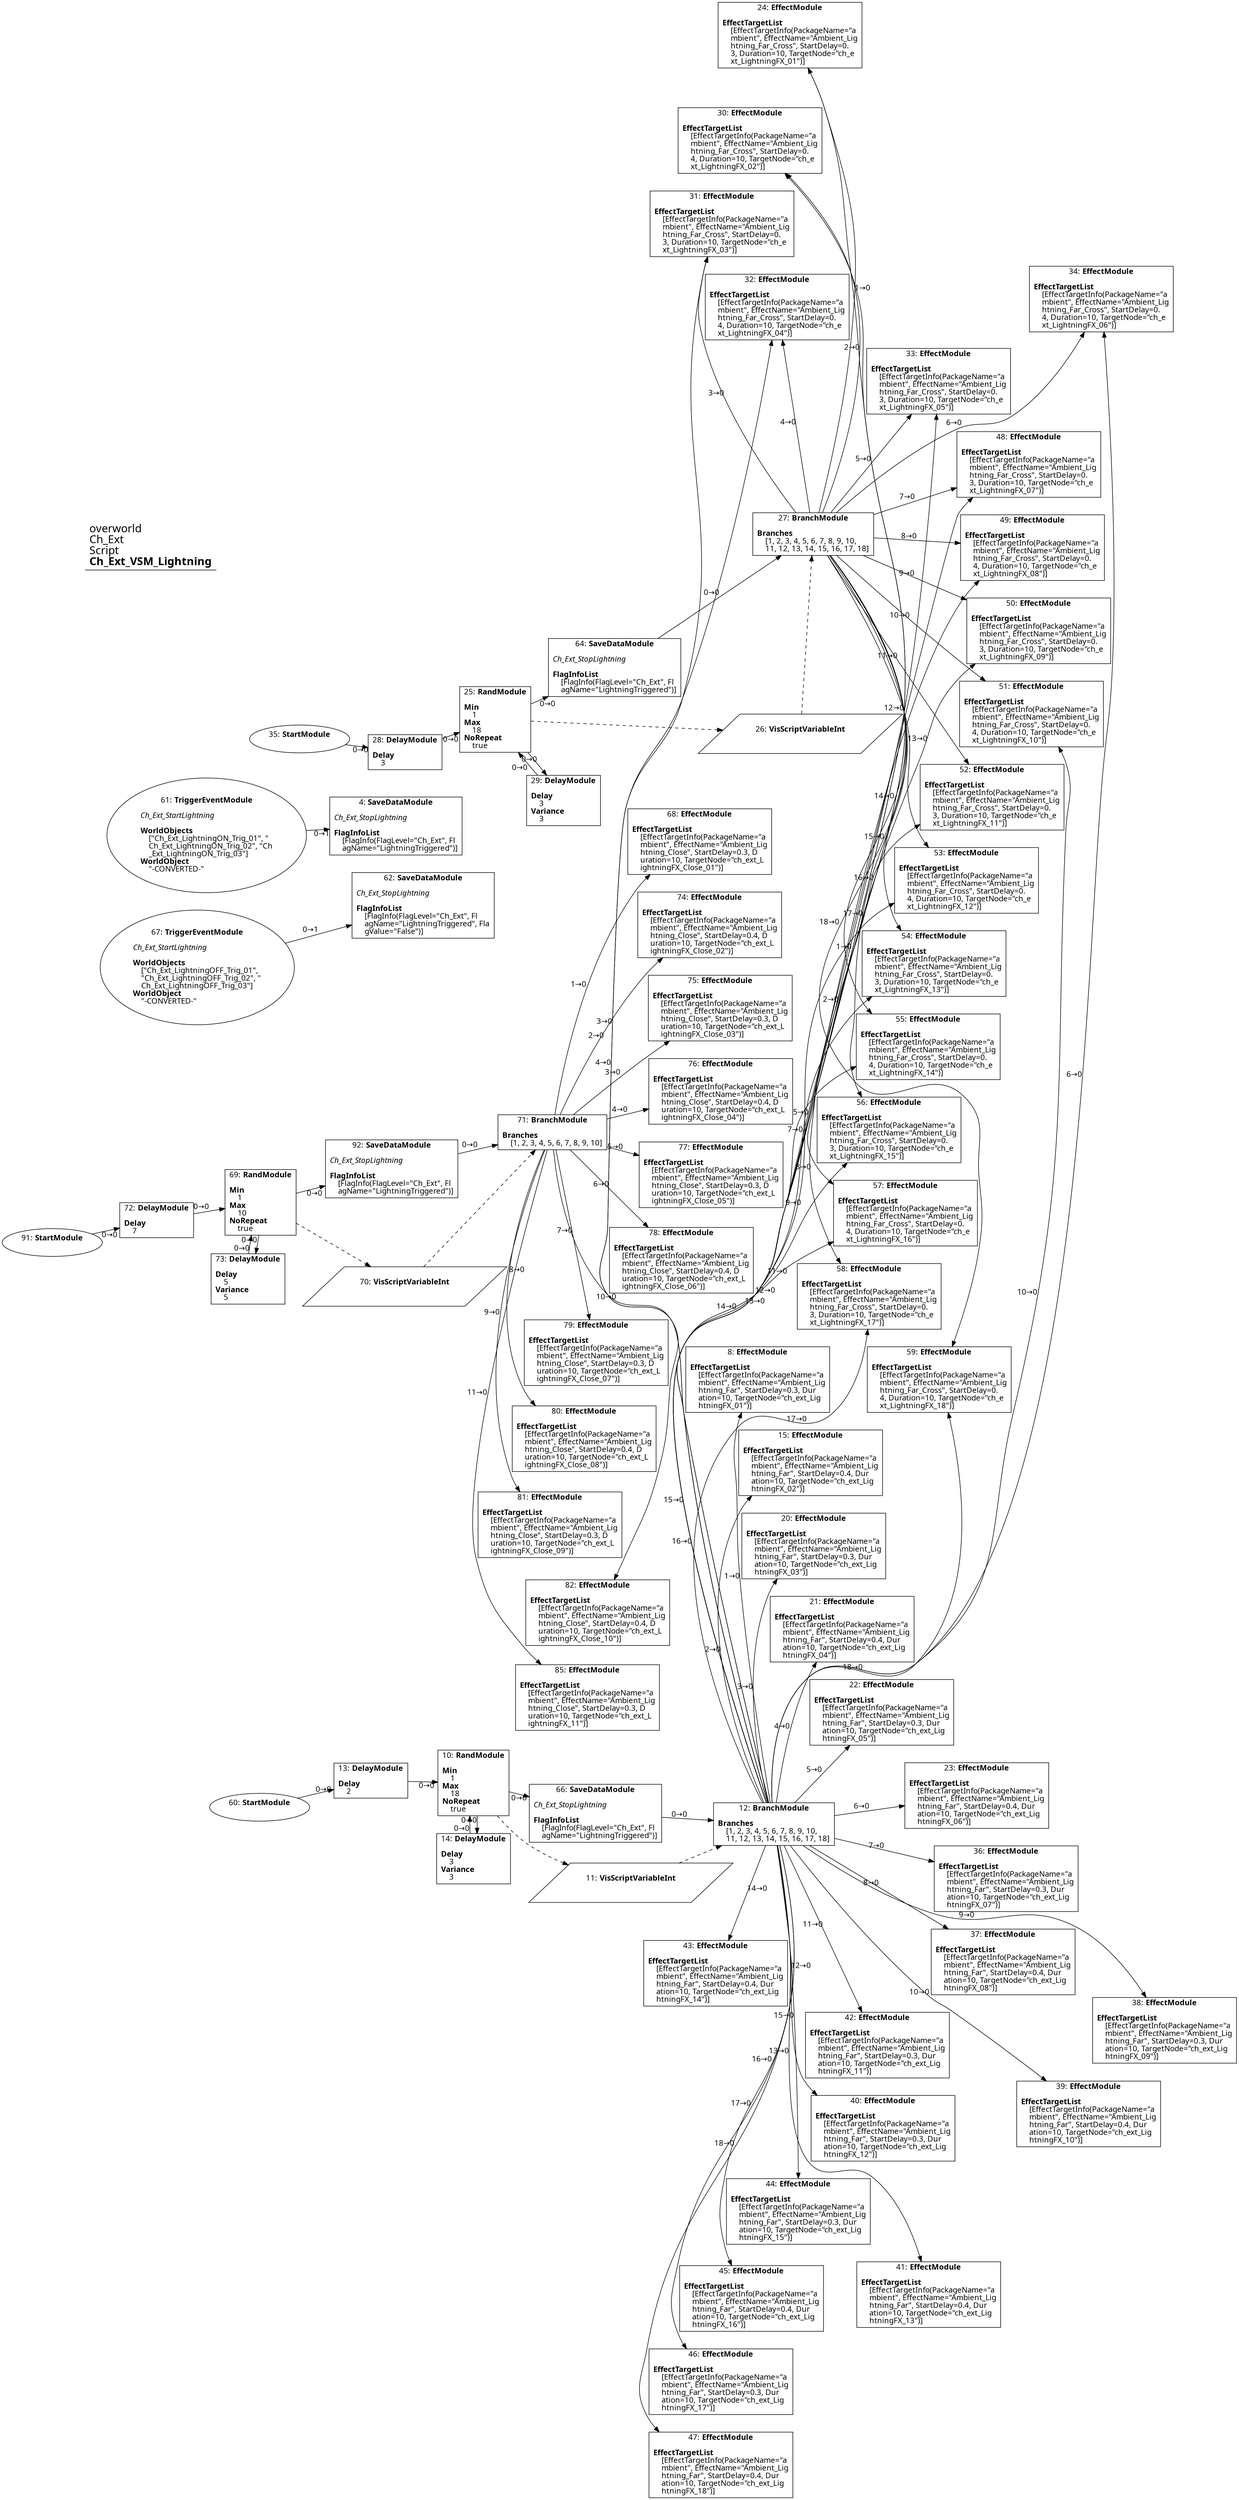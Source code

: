 digraph {
    layout = fdp;
    overlap = prism;
    sep = "+16";
    splines = spline;

    node [ shape = box ];

    graph [ fontname = "Segoe UI" ];
    node [ fontname = "Segoe UI" ];
    edge [ fontname = "Segoe UI" ];

    4 [ label = <4: <b>SaveDataModule</b><br/><br/><i>Ch_Ext_StopLightning<br align="left"/></i><br align="left"/><b>FlagInfoList</b><br align="left"/>    [FlagInfo(FlagLevel=&quot;Ch_Ext&quot;, Fl<br align="left"/>    agName=&quot;LightningTriggered&quot;)]<br align="left"/>> ];
    4 [ pos = "1.0150001,0.34100002!" ];

    8 [ label = <8: <b>EffectModule</b><br/><br/><b>EffectTargetList</b><br align="left"/>    [EffectTargetInfo(PackageName=&quot;a<br align="left"/>    mbient&quot;, EffectName=&quot;Ambient_Lig<br align="left"/>    htning_Far&quot;, StartDelay=0.3, Dur<br align="left"/>    ation=10, TargetNode=&quot;ch_ext_Lig<br align="left"/>    htningFX_01&quot;)]<br align="left"/>> ];
    8 [ pos = "2.1790001,-1.047!" ];

    10 [ label = <10: <b>RandModule</b><br/><br/><b>Min</b><br align="left"/>    1<br align="left"/><b>Max</b><br align="left"/>    18<br align="left"/><b>NoRepeat</b><br align="left"/>    true<br align="left"/>> ];
    10 [ pos = "1.4410001,-1.771!" ];
    10 -> 14 [ label = "0→0" ];
    10 -> 66 [ label = "0→0" ];
    10 -> 11 [ style = dashed ];

    11 [ label = <11: <b>VisScriptVariableInt</b><br/><br/>> ];
    11 [ shape = parallelogram ]
    11 [ pos = "1.7110001,-2.029!" ];

    12 [ label = <12: <b>BranchModule</b><br/><br/><b>Branches</b><br align="left"/>    [1, 2, 3, 4, 5, 6, 7, 8, 9, 10, <br align="left"/>    11, 12, 13, 14, 15, 16, 17, 18]<br align="left"/>> ];
    12 [ pos = "1.8740001,-1.771!" ];
    12 -> 8 [ label = "1→0" ];
    12 -> 15 [ label = "2→0" ];
    12 -> 20 [ label = "3→0" ];
    12 -> 21 [ label = "4→0" ];
    12 -> 22 [ label = "5→0" ];
    12 -> 23 [ label = "6→0" ];
    12 -> 36 [ label = "7→0" ];
    12 -> 37 [ label = "8→0" ];
    12 -> 38 [ label = "9→0" ];
    12 -> 39 [ label = "10→0" ];
    12 -> 42 [ label = "11→0" ];
    12 -> 40 [ label = "12→0" ];
    12 -> 41 [ label = "13→0" ];
    12 -> 43 [ label = "14→0" ];
    12 -> 44 [ label = "15→0" ];
    12 -> 45 [ label = "16→0" ];
    12 -> 46 [ label = "17→0" ];
    12 -> 47 [ label = "18→0" ];
    12 -> 59 [ label = "18→0" ];
    12 -> 58 [ label = "17→0" ];
    12 -> 57 [ label = "16→0" ];
    12 -> 56 [ label = "15→0" ];
    12 -> 55 [ label = "14→0" ];
    12 -> 54 [ label = "13→0" ];
    12 -> 53 [ label = "12→0" ];
    12 -> 52 [ label = "11→0" ];
    12 -> 51 [ label = "10→0" ];
    12 -> 50 [ label = "9→0" ];
    12 -> 49 [ label = "8→0" ];
    12 -> 48 [ label = "7→0" ];
    12 -> 34 [ label = "6→0" ];
    12 -> 33 [ label = "5→0" ];
    12 -> 32 [ label = "4→0" ];
    12 -> 31 [ label = "3→0" ];
    12 -> 30 [ label = "2→0" ];
    12 -> 24 [ label = "1→0" ];
    11 -> 12 [ style = dashed ];

    13 [ label = <13: <b>DelayModule</b><br/><br/><b>Delay</b><br align="left"/>    2<br align="left"/>> ];
    13 [ pos = "1.256,-1.771!" ];
    13 -> 10 [ label = "0→0" ];

    14 [ label = <14: <b>DelayModule</b><br/><br/><b>Delay</b><br align="left"/>    3<br align="left"/><b>Variance</b><br align="left"/>    3<br align="left"/>> ];
    14 [ pos = "1.475,-1.9870001!" ];
    14 -> 10 [ label = "0→0" ];

    15 [ label = <15: <b>EffectModule</b><br/><br/><b>EffectTargetList</b><br align="left"/>    [EffectTargetInfo(PackageName=&quot;a<br align="left"/>    mbient&quot;, EffectName=&quot;Ambient_Lig<br align="left"/>    htning_Far&quot;, StartDelay=0.4, Dur<br align="left"/>    ation=10, TargetNode=&quot;ch_ext_Lig<br align="left"/>    htningFX_02&quot;)]<br align="left"/>> ];
    15 [ pos = "2.1790001,-1.167!" ];

    20 [ label = <20: <b>EffectModule</b><br/><br/><b>EffectTargetList</b><br align="left"/>    [EffectTargetInfo(PackageName=&quot;a<br align="left"/>    mbient&quot;, EffectName=&quot;Ambient_Lig<br align="left"/>    htning_Far&quot;, StartDelay=0.3, Dur<br align="left"/>    ation=10, TargetNode=&quot;ch_ext_Lig<br align="left"/>    htningFX_03&quot;)]<br align="left"/>> ];
    20 [ pos = "2.1750002,-1.2870001!" ];

    21 [ label = <21: <b>EffectModule</b><br/><br/><b>EffectTargetList</b><br align="left"/>    [EffectTargetInfo(PackageName=&quot;a<br align="left"/>    mbient&quot;, EffectName=&quot;Ambient_Lig<br align="left"/>    htning_Far&quot;, StartDelay=0.4, Dur<br align="left"/>    ation=10, TargetNode=&quot;ch_ext_Lig<br align="left"/>    htningFX_04&quot;)]<br align="left"/>> ];
    21 [ pos = "2.177,-1.4080001!" ];

    22 [ label = <22: <b>EffectModule</b><br/><br/><b>EffectTargetList</b><br align="left"/>    [EffectTargetInfo(PackageName=&quot;a<br align="left"/>    mbient&quot;, EffectName=&quot;Ambient_Lig<br align="left"/>    htning_Far&quot;, StartDelay=0.3, Dur<br align="left"/>    ation=10, TargetNode=&quot;ch_ext_Lig<br align="left"/>    htningFX_05&quot;)]<br align="left"/>> ];
    22 [ pos = "2.173,-1.5270001!" ];

    23 [ label = <23: <b>EffectModule</b><br/><br/><b>EffectTargetList</b><br align="left"/>    [EffectTargetInfo(PackageName=&quot;a<br align="left"/>    mbient&quot;, EffectName=&quot;Ambient_Lig<br align="left"/>    htning_Far&quot;, StartDelay=0.4, Dur<br align="left"/>    ation=10, TargetNode=&quot;ch_ext_Lig<br align="left"/>    htningFX_06&quot;)]<br align="left"/>> ];
    23 [ pos = "2.173,-1.6470001!" ];

    24 [ label = <24: <b>EffectModule</b><br/><br/><b>EffectTargetList</b><br align="left"/>    [EffectTargetInfo(PackageName=&quot;a<br align="left"/>    mbient&quot;, EffectName=&quot;Ambient_Lig<br align="left"/>    htning_Far_Cross&quot;, StartDelay=0.<br align="left"/>    3, Duration=10, TargetNode=&quot;ch_e<br align="left"/>    xt_LightningFX_01&quot;)]<br align="left"/>> ];
    24 [ pos = "2.253,1.3820001!" ];

    25 [ label = <25: <b>RandModule</b><br/><br/><b>Min</b><br align="left"/>    1<br align="left"/><b>Max</b><br align="left"/>    18<br align="left"/><b>NoRepeat</b><br align="left"/>    true<br align="left"/>> ];
    25 [ pos = "1.5380001,0.675!" ];
    25 -> 29 [ label = "0→0" ];
    25 -> 64 [ label = "0→0" ];
    25 -> 26 [ style = dashed ];

    26 [ label = <26: <b>VisScriptVariableInt</b><br/><br/>> ];
    26 [ shape = parallelogram ]
    26 [ pos = "1.8260001,0.47200003!" ];

    27 [ label = <27: <b>BranchModule</b><br/><br/><b>Branches</b><br align="left"/>    [1, 2, 3, 4, 5, 6, 7, 8, 9, 10, <br align="left"/>    11, 12, 13, 14, 15, 16, 17, 18]<br align="left"/>> ];
    27 [ pos = "1.9930001,0.675!" ];
    27 -> 24 [ label = "1→0" ];
    27 -> 30 [ label = "2→0" ];
    27 -> 31 [ label = "3→0" ];
    27 -> 32 [ label = "4→0" ];
    27 -> 33 [ label = "5→0" ];
    27 -> 34 [ label = "6→0" ];
    27 -> 48 [ label = "7→0" ];
    27 -> 49 [ label = "8→0" ];
    27 -> 50 [ label = "9→0" ];
    27 -> 51 [ label = "10→0" ];
    27 -> 52 [ label = "11→0" ];
    27 -> 53 [ label = "12→0" ];
    27 -> 54 [ label = "13→0" ];
    27 -> 55 [ label = "14→0" ];
    27 -> 56 [ label = "15→0" ];
    27 -> 57 [ label = "16→0" ];
    27 -> 58 [ label = "17→0" ];
    27 -> 59 [ label = "18→0" ];
    26 -> 27 [ style = dashed ];

    28 [ label = <28: <b>DelayModule</b><br/><br/><b>Delay</b><br align="left"/>    3<br align="left"/>> ];
    28 [ pos = "1.299,0.675!" ];
    28 -> 25 [ label = "0→0" ];

    29 [ label = <29: <b>DelayModule</b><br/><br/><b>Delay</b><br align="left"/>    3<br align="left"/><b>Variance</b><br align="left"/>    3<br align="left"/>> ];
    29 [ pos = "1.5730001,0.439!" ];
    29 -> 25 [ label = "0→0" ];

    30 [ label = <30: <b>EffectModule</b><br/><br/><b>EffectTargetList</b><br align="left"/>    [EffectTargetInfo(PackageName=&quot;a<br align="left"/>    mbient&quot;, EffectName=&quot;Ambient_Lig<br align="left"/>    htning_Far_Cross&quot;, StartDelay=0.<br align="left"/>    4, Duration=10, TargetNode=&quot;ch_e<br align="left"/>    xt_LightningFX_02&quot;)]<br align="left"/>> ];
    30 [ pos = "2.253,1.2620001!" ];

    31 [ label = <31: <b>EffectModule</b><br/><br/><b>EffectTargetList</b><br align="left"/>    [EffectTargetInfo(PackageName=&quot;a<br align="left"/>    mbient&quot;, EffectName=&quot;Ambient_Lig<br align="left"/>    htning_Far_Cross&quot;, StartDelay=0.<br align="left"/>    3, Duration=10, TargetNode=&quot;ch_e<br align="left"/>    xt_LightningFX_03&quot;)]<br align="left"/>> ];
    31 [ pos = "2.249,1.1420001!" ];

    32 [ label = <32: <b>EffectModule</b><br/><br/><b>EffectTargetList</b><br align="left"/>    [EffectTargetInfo(PackageName=&quot;a<br align="left"/>    mbient&quot;, EffectName=&quot;Ambient_Lig<br align="left"/>    htning_Far_Cross&quot;, StartDelay=0.<br align="left"/>    4, Duration=10, TargetNode=&quot;ch_e<br align="left"/>    xt_LightningFX_04&quot;)]<br align="left"/>> ];
    32 [ pos = "2.2510002,1.021!" ];

    33 [ label = <33: <b>EffectModule</b><br/><br/><b>EffectTargetList</b><br align="left"/>    [EffectTargetInfo(PackageName=&quot;a<br align="left"/>    mbient&quot;, EffectName=&quot;Ambient_Lig<br align="left"/>    htning_Far_Cross&quot;, StartDelay=0.<br align="left"/>    3, Duration=10, TargetNode=&quot;ch_e<br align="left"/>    xt_LightningFX_05&quot;)]<br align="left"/>> ];
    33 [ pos = "2.2470002,0.90200007!" ];

    34 [ label = <34: <b>EffectModule</b><br/><br/><b>EffectTargetList</b><br align="left"/>    [EffectTargetInfo(PackageName=&quot;a<br align="left"/>    mbient&quot;, EffectName=&quot;Ambient_Lig<br align="left"/>    htning_Far_Cross&quot;, StartDelay=0.<br align="left"/>    4, Duration=10, TargetNode=&quot;ch_e<br align="left"/>    xt_LightningFX_06&quot;)]<br align="left"/>> ];
    34 [ pos = "2.2470002,0.78200006!" ];

    35 [ label = <35: <b>StartModule</b><br/><br/>> ];
    35 [ shape = oval ]
    35 [ pos = "0.80700004,0.57000005!" ];
    35 -> 28 [ label = "0→0" ];

    36 [ label = <36: <b>EffectModule</b><br/><br/><b>EffectTargetList</b><br align="left"/>    [EffectTargetInfo(PackageName=&quot;a<br align="left"/>    mbient&quot;, EffectName=&quot;Ambient_Lig<br align="left"/>    htning_Far&quot;, StartDelay=0.3, Dur<br align="left"/>    ation=10, TargetNode=&quot;ch_ext_Lig<br align="left"/>    htningFX_07&quot;)]<br align="left"/>> ];
    36 [ pos = "2.1680002,-1.7750001!" ];

    37 [ label = <37: <b>EffectModule</b><br/><br/><b>EffectTargetList</b><br align="left"/>    [EffectTargetInfo(PackageName=&quot;a<br align="left"/>    mbient&quot;, EffectName=&quot;Ambient_Lig<br align="left"/>    htning_Far&quot;, StartDelay=0.4, Dur<br align="left"/>    ation=10, TargetNode=&quot;ch_ext_Lig<br align="left"/>    htningFX_08&quot;)]<br align="left"/>> ];
    37 [ pos = "2.1680002,-1.8950001!" ];

    38 [ label = <38: <b>EffectModule</b><br/><br/><b>EffectTargetList</b><br align="left"/>    [EffectTargetInfo(PackageName=&quot;a<br align="left"/>    mbient&quot;, EffectName=&quot;Ambient_Lig<br align="left"/>    htning_Far&quot;, StartDelay=0.3, Dur<br align="left"/>    ation=10, TargetNode=&quot;ch_ext_Lig<br align="left"/>    htningFX_09&quot;)]<br align="left"/>> ];
    38 [ pos = "2.164,-2.015!" ];

    39 [ label = <39: <b>EffectModule</b><br/><br/><b>EffectTargetList</b><br align="left"/>    [EffectTargetInfo(PackageName=&quot;a<br align="left"/>    mbient&quot;, EffectName=&quot;Ambient_Lig<br align="left"/>    htning_Far&quot;, StartDelay=0.4, Dur<br align="left"/>    ation=10, TargetNode=&quot;ch_ext_Lig<br align="left"/>    htningFX_10&quot;)]<br align="left"/>> ];
    39 [ pos = "2.1660001,-2.1360002!" ];

    40 [ label = <40: <b>EffectModule</b><br/><br/><b>EffectTargetList</b><br align="left"/>    [EffectTargetInfo(PackageName=&quot;a<br align="left"/>    mbient&quot;, EffectName=&quot;Ambient_Lig<br align="left"/>    htning_Far&quot;, StartDelay=0.3, Dur<br align="left"/>    ation=10, TargetNode=&quot;ch_ext_Lig<br align="left"/>    htningFX_12&quot;)]<br align="left"/>> ];
    40 [ pos = "2.164,-2.3720002!" ];

    41 [ label = <41: <b>EffectModule</b><br/><br/><b>EffectTargetList</b><br align="left"/>    [EffectTargetInfo(PackageName=&quot;a<br align="left"/>    mbient&quot;, EffectName=&quot;Ambient_Lig<br align="left"/>    htning_Far&quot;, StartDelay=0.4, Dur<br align="left"/>    ation=10, TargetNode=&quot;ch_ext_Lig<br align="left"/>    htningFX_13&quot;)]<br align="left"/>> ];
    41 [ pos = "2.164,-2.493!" ];

    42 [ label = <42: <b>EffectModule</b><br/><br/><b>EffectTargetList</b><br align="left"/>    [EffectTargetInfo(PackageName=&quot;a<br align="left"/>    mbient&quot;, EffectName=&quot;Ambient_Lig<br align="left"/>    htning_Far&quot;, StartDelay=0.3, Dur<br align="left"/>    ation=10, TargetNode=&quot;ch_ext_Lig<br align="left"/>    htningFX_11&quot;)]<br align="left"/>> ];
    42 [ pos = "2.164,-2.253!" ];

    43 [ label = <43: <b>EffectModule</b><br/><br/><b>EffectTargetList</b><br align="left"/>    [EffectTargetInfo(PackageName=&quot;a<br align="left"/>    mbient&quot;, EffectName=&quot;Ambient_Lig<br align="left"/>    htning_Far&quot;, StartDelay=0.4, Dur<br align="left"/>    ation=10, TargetNode=&quot;ch_ext_Lig<br align="left"/>    htningFX_14&quot;)]<br align="left"/>> ];
    43 [ pos = "2.16,-2.624!" ];

    44 [ label = <44: <b>EffectModule</b><br/><br/><b>EffectTargetList</b><br align="left"/>    [EffectTargetInfo(PackageName=&quot;a<br align="left"/>    mbient&quot;, EffectName=&quot;Ambient_Lig<br align="left"/>    htning_Far&quot;, StartDelay=0.3, Dur<br align="left"/>    ation=10, TargetNode=&quot;ch_ext_Lig<br align="left"/>    htningFX_15&quot;)]<br align="left"/>> ];
    44 [ pos = "2.1560001,-2.7440002!" ];

    45 [ label = <45: <b>EffectModule</b><br/><br/><b>EffectTargetList</b><br align="left"/>    [EffectTargetInfo(PackageName=&quot;a<br align="left"/>    mbient&quot;, EffectName=&quot;Ambient_Lig<br align="left"/>    htning_Far&quot;, StartDelay=0.4, Dur<br align="left"/>    ation=10, TargetNode=&quot;ch_ext_Lig<br align="left"/>    htningFX_16&quot;)]<br align="left"/>> ];
    45 [ pos = "2.158,-2.8650002!" ];

    46 [ label = <46: <b>EffectModule</b><br/><br/><b>EffectTargetList</b><br align="left"/>    [EffectTargetInfo(PackageName=&quot;a<br align="left"/>    mbient&quot;, EffectName=&quot;Ambient_Lig<br align="left"/>    htning_Far&quot;, StartDelay=0.3, Dur<br align="left"/>    ation=10, TargetNode=&quot;ch_ext_Lig<br align="left"/>    htningFX_17&quot;)]<br align="left"/>> ];
    46 [ pos = "2.154,-2.9840002!" ];

    47 [ label = <47: <b>EffectModule</b><br/><br/><b>EffectTargetList</b><br align="left"/>    [EffectTargetInfo(PackageName=&quot;a<br align="left"/>    mbient&quot;, EffectName=&quot;Ambient_Lig<br align="left"/>    htning_Far&quot;, StartDelay=0.4, Dur<br align="left"/>    ation=10, TargetNode=&quot;ch_ext_Lig<br align="left"/>    htningFX_18&quot;)]<br align="left"/>> ];
    47 [ pos = "2.154,-3.104!" ];

    48 [ label = <48: <b>EffectModule</b><br/><br/><b>EffectTargetList</b><br align="left"/>    [EffectTargetInfo(PackageName=&quot;a<br align="left"/>    mbient&quot;, EffectName=&quot;Ambient_Lig<br align="left"/>    htning_Far_Cross&quot;, StartDelay=0.<br align="left"/>    3, Duration=10, TargetNode=&quot;ch_e<br align="left"/>    xt_LightningFX_07&quot;)]<br align="left"/>> ];
    48 [ pos = "2.246,0.65800005!" ];

    49 [ label = <49: <b>EffectModule</b><br/><br/><b>EffectTargetList</b><br align="left"/>    [EffectTargetInfo(PackageName=&quot;a<br align="left"/>    mbient&quot;, EffectName=&quot;Ambient_Lig<br align="left"/>    htning_Far_Cross&quot;, StartDelay=0.<br align="left"/>    4, Duration=10, TargetNode=&quot;ch_e<br align="left"/>    xt_LightningFX_08&quot;)]<br align="left"/>> ];
    49 [ pos = "2.246,0.53800005!" ];

    50 [ label = <50: <b>EffectModule</b><br/><br/><b>EffectTargetList</b><br align="left"/>    [EffectTargetInfo(PackageName=&quot;a<br align="left"/>    mbient&quot;, EffectName=&quot;Ambient_Lig<br align="left"/>    htning_Far_Cross&quot;, StartDelay=0.<br align="left"/>    3, Duration=10, TargetNode=&quot;ch_e<br align="left"/>    xt_LightningFX_09&quot;)]<br align="left"/>> ];
    50 [ pos = "2.242,0.418!" ];

    51 [ label = <51: <b>EffectModule</b><br/><br/><b>EffectTargetList</b><br align="left"/>    [EffectTargetInfo(PackageName=&quot;a<br align="left"/>    mbient&quot;, EffectName=&quot;Ambient_Lig<br align="left"/>    htning_Far_Cross&quot;, StartDelay=0.<br align="left"/>    4, Duration=10, TargetNode=&quot;ch_e<br align="left"/>    xt_LightningFX_10&quot;)]<br align="left"/>> ];
    51 [ pos = "2.2440002,0.29700002!" ];

    52 [ label = <52: <b>EffectModule</b><br/><br/><b>EffectTargetList</b><br align="left"/>    [EffectTargetInfo(PackageName=&quot;a<br align="left"/>    mbient&quot;, EffectName=&quot;Ambient_Lig<br align="left"/>    htning_Far_Cross&quot;, StartDelay=0.<br align="left"/>    3, Duration=10, TargetNode=&quot;ch_e<br align="left"/>    xt_LightningFX_11&quot;)]<br align="left"/>> ];
    52 [ pos = "2.24,0.17600001!" ];

    53 [ label = <53: <b>EffectModule</b><br/><br/><b>EffectTargetList</b><br align="left"/>    [EffectTargetInfo(PackageName=&quot;a<br align="left"/>    mbient&quot;, EffectName=&quot;Ambient_Lig<br align="left"/>    htning_Far_Cross&quot;, StartDelay=0.<br align="left"/>    4, Duration=10, TargetNode=&quot;ch_e<br align="left"/>    xt_LightningFX_12&quot;)]<br align="left"/>> ];
    53 [ pos = "2.24,0.058000002!" ];

    54 [ label = <54: <b>EffectModule</b><br/><br/><b>EffectTargetList</b><br align="left"/>    [EffectTargetInfo(PackageName=&quot;a<br align="left"/>    mbient&quot;, EffectName=&quot;Ambient_Lig<br align="left"/>    htning_Far_Cross&quot;, StartDelay=0.<br align="left"/>    3, Duration=10, TargetNode=&quot;ch_e<br align="left"/>    xt_LightningFX_13&quot;)]<br align="left"/>> ];
    54 [ pos = "2.239,-0.071!" ];

    55 [ label = <55: <b>EffectModule</b><br/><br/><b>EffectTargetList</b><br align="left"/>    [EffectTargetInfo(PackageName=&quot;a<br align="left"/>    mbient&quot;, EffectName=&quot;Ambient_Lig<br align="left"/>    htning_Far_Cross&quot;, StartDelay=0.<br align="left"/>    4, Duration=10, TargetNode=&quot;ch_e<br align="left"/>    xt_LightningFX_14&quot;)]<br align="left"/>> ];
    55 [ pos = "2.239,-0.19100001!" ];

    56 [ label = <56: <b>EffectModule</b><br/><br/><b>EffectTargetList</b><br align="left"/>    [EffectTargetInfo(PackageName=&quot;a<br align="left"/>    mbient&quot;, EffectName=&quot;Ambient_Lig<br align="left"/>    htning_Far_Cross&quot;, StartDelay=0.<br align="left"/>    3, Duration=10, TargetNode=&quot;ch_e<br align="left"/>    xt_LightningFX_15&quot;)]<br align="left"/>> ];
    56 [ pos = "2.2350001,-0.31100002!" ];

    57 [ label = <57: <b>EffectModule</b><br/><br/><b>EffectTargetList</b><br align="left"/>    [EffectTargetInfo(PackageName=&quot;a<br align="left"/>    mbient&quot;, EffectName=&quot;Ambient_Lig<br align="left"/>    htning_Far_Cross&quot;, StartDelay=0.<br align="left"/>    4, Duration=10, TargetNode=&quot;ch_e<br align="left"/>    xt_LightningFX_16&quot;)]<br align="left"/>> ];
    57 [ pos = "2.239,-0.43100002!" ];

    58 [ label = <58: <b>EffectModule</b><br/><br/><b>EffectTargetList</b><br align="left"/>    [EffectTargetInfo(PackageName=&quot;a<br align="left"/>    mbient&quot;, EffectName=&quot;Ambient_Lig<br align="left"/>    htning_Far_Cross&quot;, StartDelay=0.<br align="left"/>    3, Duration=10, TargetNode=&quot;ch_e<br align="left"/>    xt_LightningFX_17&quot;)]<br align="left"/>> ];
    58 [ pos = "2.233,-0.551!" ];

    59 [ label = <59: <b>EffectModule</b><br/><br/><b>EffectTargetList</b><br align="left"/>    [EffectTargetInfo(PackageName=&quot;a<br align="left"/>    mbient&quot;, EffectName=&quot;Ambient_Lig<br align="left"/>    htning_Far_Cross&quot;, StartDelay=0.<br align="left"/>    4, Duration=10, TargetNode=&quot;ch_e<br align="left"/>    xt_LightningFX_18&quot;)]<br align="left"/>> ];
    59 [ pos = "2.233,-0.671!" ];

    60 [ label = <60: <b>StartModule</b><br/><br/>> ];
    60 [ shape = oval ]
    60 [ pos = "0.93100005,-1.815!" ];
    60 -> 13 [ label = "0→0" ];

    61 [ label = <61: <b>TriggerEventModule</b><br/><br/><i>Ch_Ext_StartLightning<br align="left"/></i><br align="left"/><b>WorldObjects</b><br align="left"/>    [&quot;Ch_Ext_LightningON_Trig_01&quot;, &quot;<br align="left"/>    Ch_Ext_LightningON_Trig_02&quot;, &quot;Ch<br align="left"/>    _Ext_LightningON_Trig_03&quot;]<br align="left"/><b>WorldObject</b><br align="left"/>    &quot;-CONVERTED-&quot;<br align="left"/>> ];
    61 [ shape = oval ]
    61 [ pos = "0.669,0.31800002!" ];
    61 -> 4 [ label = "0→1" ];

    62 [ label = <62: <b>SaveDataModule</b><br/><br/><i>Ch_Ext_StopLightning<br align="left"/></i><br align="left"/><b>FlagInfoList</b><br align="left"/>    [FlagInfo(FlagLevel=&quot;Ch_Ext&quot;, Fl<br align="left"/>    agName=&quot;LightningTriggered&quot;, Fla<br align="left"/>    gValue=&quot;False&quot;)]<br align="left"/>> ];
    62 [ pos = "1.014,0.126!" ];

    64 [ label = <64: <b>SaveDataModule</b><br/><br/><i>Ch_Ext_StopLightning<br align="left"/></i><br align="left"/><b>FlagInfoList</b><br align="left"/>    [FlagInfo(FlagLevel=&quot;Ch_Ext&quot;, Fl<br align="left"/>    agName=&quot;LightningTriggered&quot;)]<br align="left"/>> ];
    64 [ pos = "1.7800001,0.675!" ];
    64 -> 27 [ label = "0→0" ];

    66 [ label = <66: <b>SaveDataModule</b><br/><br/><i>Ch_Ext_StopLightning<br align="left"/></i><br align="left"/><b>FlagInfoList</b><br align="left"/>    [FlagInfo(FlagLevel=&quot;Ch_Ext&quot;, Fl<br align="left"/>    agName=&quot;LightningTriggered&quot;)]<br align="left"/>> ];
    66 [ pos = "1.6750001,-1.771!" ];
    66 -> 12 [ label = "0→0" ];

    67 [ label = <67: <b>TriggerEventModule</b><br/><br/><i>Ch_Ext_StartLightning<br align="left"/></i><br align="left"/><b>WorldObjects</b><br align="left"/>    [&quot;Ch_Ext_LightningOFF_Trig_01&quot;, <br align="left"/>    &quot;Ch_Ext_LightningOFF_Trig_02&quot;, &quot;<br align="left"/>    Ch_Ext_LightningOFF_Trig_03&quot;]<br align="left"/><b>WorldObject</b><br align="left"/>    &quot;-CONVERTED-&quot;<br align="left"/>> ];
    67 [ shape = oval ]
    67 [ pos = "0.665,0.10300001!" ];
    67 -> 62 [ label = "0→1" ];

    68 [ label = <68: <b>EffectModule</b><br/><br/><b>EffectTargetList</b><br align="left"/>    [EffectTargetInfo(PackageName=&quot;a<br align="left"/>    mbient&quot;, EffectName=&quot;Ambient_Lig<br align="left"/>    htning_Close&quot;, StartDelay=0.3, D<br align="left"/>    uration=10, TargetNode=&quot;ch_ext_L<br align="left"/>    ightningFX_Close_01&quot;)]<br align="left"/>> ];
    68 [ pos = "1.35,-0.095000006!" ];

    69 [ label = <69: <b>RandModule</b><br/><br/><b>Min</b><br align="left"/>    1<br align="left"/><b>Max</b><br align="left"/>    10<br align="left"/><b>NoRepeat</b><br align="left"/>    true<br align="left"/>> ];
    69 [ pos = "0.625,-0.499!" ];
    69 -> 73 [ label = "0→0" ];
    69 -> 92 [ label = "0→0" ];
    69 -> 70 [ style = dashed ];

    70 [ label = <70: <b>VisScriptVariableInt</b><br/><br/>> ];
    70 [ shape = parallelogram ]
    70 [ pos = "0.89500004,-0.757!" ];

    71 [ label = <71: <b>BranchModule</b><br/><br/><b>Branches</b><br align="left"/>    [1, 2, 3, 4, 5, 6, 7, 8, 9, 10]<br align="left"/>> ];
    71 [ pos = "1.0580001,-0.499!" ];
    71 -> 68 [ label = "1→0" ];
    71 -> 74 [ label = "2→0" ];
    71 -> 75 [ label = "3→0" ];
    71 -> 76 [ label = "4→0" ];
    71 -> 77 [ label = "5→0" ];
    71 -> 78 [ label = "6→0" ];
    71 -> 79 [ label = "7→0" ];
    71 -> 80 [ label = "8→0" ];
    71 -> 81 [ label = "9→0" ];
    71 -> 82 [ label = "10→0" ];
    71 -> 85 [ label = "11→0" ];
    70 -> 71 [ style = dashed ];

    72 [ label = <72: <b>DelayModule</b><br/><br/><b>Delay</b><br align="left"/>    7<br align="left"/>> ];
    72 [ pos = "0.44000003,-0.499!" ];
    72 -> 69 [ label = "0→0" ];

    73 [ label = <73: <b>DelayModule</b><br/><br/><b>Delay</b><br align="left"/>    5<br align="left"/><b>Variance</b><br align="left"/>    5<br align="left"/>> ];
    73 [ pos = "0.661,-0.71500003!" ];
    73 -> 69 [ label = "0→0" ];

    74 [ label = <74: <b>EffectModule</b><br/><br/><b>EffectTargetList</b><br align="left"/>    [EffectTargetInfo(PackageName=&quot;a<br align="left"/>    mbient&quot;, EffectName=&quot;Ambient_Lig<br align="left"/>    htning_Close&quot;, StartDelay=0.4, D<br align="left"/>    uration=10, TargetNode=&quot;ch_ext_L<br align="left"/>    ightningFX_Close_02&quot;)]<br align="left"/>> ];
    74 [ pos = "1.35,-0.215!" ];

    75 [ label = <75: <b>EffectModule</b><br/><br/><b>EffectTargetList</b><br align="left"/>    [EffectTargetInfo(PackageName=&quot;a<br align="left"/>    mbient&quot;, EffectName=&quot;Ambient_Lig<br align="left"/>    htning_Close&quot;, StartDelay=0.3, D<br align="left"/>    uration=10, TargetNode=&quot;ch_ext_L<br align="left"/>    ightningFX_Close_03&quot;)]<br align="left"/>> ];
    75 [ pos = "1.3460001,-0.335!" ];

    76 [ label = <76: <b>EffectModule</b><br/><br/><b>EffectTargetList</b><br align="left"/>    [EffectTargetInfo(PackageName=&quot;a<br align="left"/>    mbient&quot;, EffectName=&quot;Ambient_Lig<br align="left"/>    htning_Close&quot;, StartDelay=0.4, D<br align="left"/>    uration=10, TargetNode=&quot;ch_ext_L<br align="left"/>    ightningFX_Close_04&quot;)]<br align="left"/>> ];
    76 [ pos = "1.348,-0.45600003!" ];

    77 [ label = <77: <b>EffectModule</b><br/><br/><b>EffectTargetList</b><br align="left"/>    [EffectTargetInfo(PackageName=&quot;a<br align="left"/>    mbient&quot;, EffectName=&quot;Ambient_Lig<br align="left"/>    htning_Close&quot;, StartDelay=0.3, D<br align="left"/>    uration=10, TargetNode=&quot;ch_ext_L<br align="left"/>    ightningFX_Close_05&quot;)]<br align="left"/>> ];
    77 [ pos = "1.3440001,-0.57500005!" ];

    78 [ label = <78: <b>EffectModule</b><br/><br/><b>EffectTargetList</b><br align="left"/>    [EffectTargetInfo(PackageName=&quot;a<br align="left"/>    mbient&quot;, EffectName=&quot;Ambient_Lig<br align="left"/>    htning_Close&quot;, StartDelay=0.4, D<br align="left"/>    uration=10, TargetNode=&quot;ch_ext_L<br align="left"/>    ightningFX_Close_06&quot;)]<br align="left"/>> ];
    78 [ pos = "1.3440001,-0.69500005!" ];

    79 [ label = <79: <b>EffectModule</b><br/><br/><b>EffectTargetList</b><br align="left"/>    [EffectTargetInfo(PackageName=&quot;a<br align="left"/>    mbient&quot;, EffectName=&quot;Ambient_Lig<br align="left"/>    htning_Close&quot;, StartDelay=0.3, D<br align="left"/>    uration=10, TargetNode=&quot;ch_ext_L<br align="left"/>    ightningFX_Close_07&quot;)]<br align="left"/>> ];
    79 [ pos = "1.3390001,-0.823!" ];

    80 [ label = <80: <b>EffectModule</b><br/><br/><b>EffectTargetList</b><br align="left"/>    [EffectTargetInfo(PackageName=&quot;a<br align="left"/>    mbient&quot;, EffectName=&quot;Ambient_Lig<br align="left"/>    htning_Close&quot;, StartDelay=0.4, D<br align="left"/>    uration=10, TargetNode=&quot;ch_ext_L<br align="left"/>    ightningFX_Close_08&quot;)]<br align="left"/>> ];
    80 [ pos = "1.3390001,-0.943!" ];

    81 [ label = <81: <b>EffectModule</b><br/><br/><b>EffectTargetList</b><br align="left"/>    [EffectTargetInfo(PackageName=&quot;a<br align="left"/>    mbient&quot;, EffectName=&quot;Ambient_Lig<br align="left"/>    htning_Close&quot;, StartDelay=0.3, D<br align="left"/>    uration=10, TargetNode=&quot;ch_ext_L<br align="left"/>    ightningFX_Close_09&quot;)]<br align="left"/>> ];
    81 [ pos = "1.335,-1.0630001!" ];

    82 [ label = <82: <b>EffectModule</b><br/><br/><b>EffectTargetList</b><br align="left"/>    [EffectTargetInfo(PackageName=&quot;a<br align="left"/>    mbient&quot;, EffectName=&quot;Ambient_Lig<br align="left"/>    htning_Close&quot;, StartDelay=0.4, D<br align="left"/>    uration=10, TargetNode=&quot;ch_ext_L<br align="left"/>    ightningFX_Close_10&quot;)]<br align="left"/>> ];
    82 [ pos = "1.337,-1.184!" ];

    85 [ label = <85: <b>EffectModule</b><br/><br/><b>EffectTargetList</b><br align="left"/>    [EffectTargetInfo(PackageName=&quot;a<br align="left"/>    mbient&quot;, EffectName=&quot;Ambient_Lig<br align="left"/>    htning_Close&quot;, StartDelay=0.3, D<br align="left"/>    uration=10, TargetNode=&quot;ch_ext_L<br align="left"/>    ightningFX_11&quot;)]<br align="left"/>> ];
    85 [ pos = "1.335,-1.3010001!" ];

    91 [ label = <91: <b>StartModule</b><br/><br/>> ];
    91 [ shape = oval ]
    91 [ pos = "0.115,-0.54300004!" ];
    91 -> 72 [ label = "0→0" ];

    92 [ label = <92: <b>SaveDataModule</b><br/><br/><i>Ch_Ext_StopLightning<br align="left"/></i><br align="left"/><b>FlagInfoList</b><br align="left"/>    [FlagInfo(FlagLevel=&quot;Ch_Ext&quot;, Fl<br align="left"/>    agName=&quot;LightningTriggered&quot;)]<br align="left"/>> ];
    92 [ pos = "0.859,-0.499!" ];
    92 -> 71 [ label = "0→0" ];

    title [ pos = "0.11400001,1.383!" ];
    title [ shape = underline ];
    title [ label = <<font point-size="20">overworld<br align="left"/>Ch_Ext<br align="left"/>Script<br align="left"/><b>Ch_Ext_VSM_Lightning</b><br align="left"/></font>> ];
}
